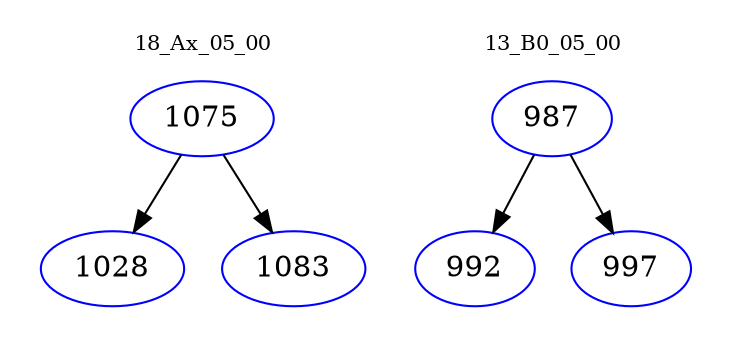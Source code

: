 digraph{
subgraph cluster_0 {
color = white
label = "18_Ax_05_00";
fontsize=10;
T0_1075 [label="1075", color="blue"]
T0_1075 -> T0_1028 [color="black"]
T0_1028 [label="1028", color="blue"]
T0_1075 -> T0_1083 [color="black"]
T0_1083 [label="1083", color="blue"]
}
subgraph cluster_1 {
color = white
label = "13_B0_05_00";
fontsize=10;
T1_987 [label="987", color="blue"]
T1_987 -> T1_992 [color="black"]
T1_992 [label="992", color="blue"]
T1_987 -> T1_997 [color="black"]
T1_997 [label="997", color="blue"]
}
}
